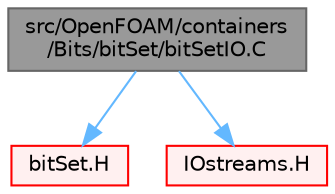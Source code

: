 digraph "src/OpenFOAM/containers/Bits/bitSet/bitSetIO.C"
{
 // LATEX_PDF_SIZE
  bgcolor="transparent";
  edge [fontname=Helvetica,fontsize=10,labelfontname=Helvetica,labelfontsize=10];
  node [fontname=Helvetica,fontsize=10,shape=box,height=0.2,width=0.4];
  Node1 [id="Node000001",label="src/OpenFOAM/containers\l/Bits/bitSet/bitSetIO.C",height=0.2,width=0.4,color="gray40", fillcolor="grey60", style="filled", fontcolor="black",tooltip=" "];
  Node1 -> Node2 [id="edge1_Node000001_Node000002",color="steelblue1",style="solid",tooltip=" "];
  Node2 [id="Node000002",label="bitSet.H",height=0.2,width=0.4,color="red", fillcolor="#FFF0F0", style="filled",URL="$bitSet_8H.html",tooltip=" "];
  Node1 -> Node123 [id="edge2_Node000001_Node000123",color="steelblue1",style="solid",tooltip=" "];
  Node123 [id="Node000123",label="IOstreams.H",height=0.2,width=0.4,color="red", fillcolor="#FFF0F0", style="filled",URL="$IOstreams_8H.html",tooltip="Useful combination of include files which define Sin, Sout and Serr and the use of IO streams general..."];
}

